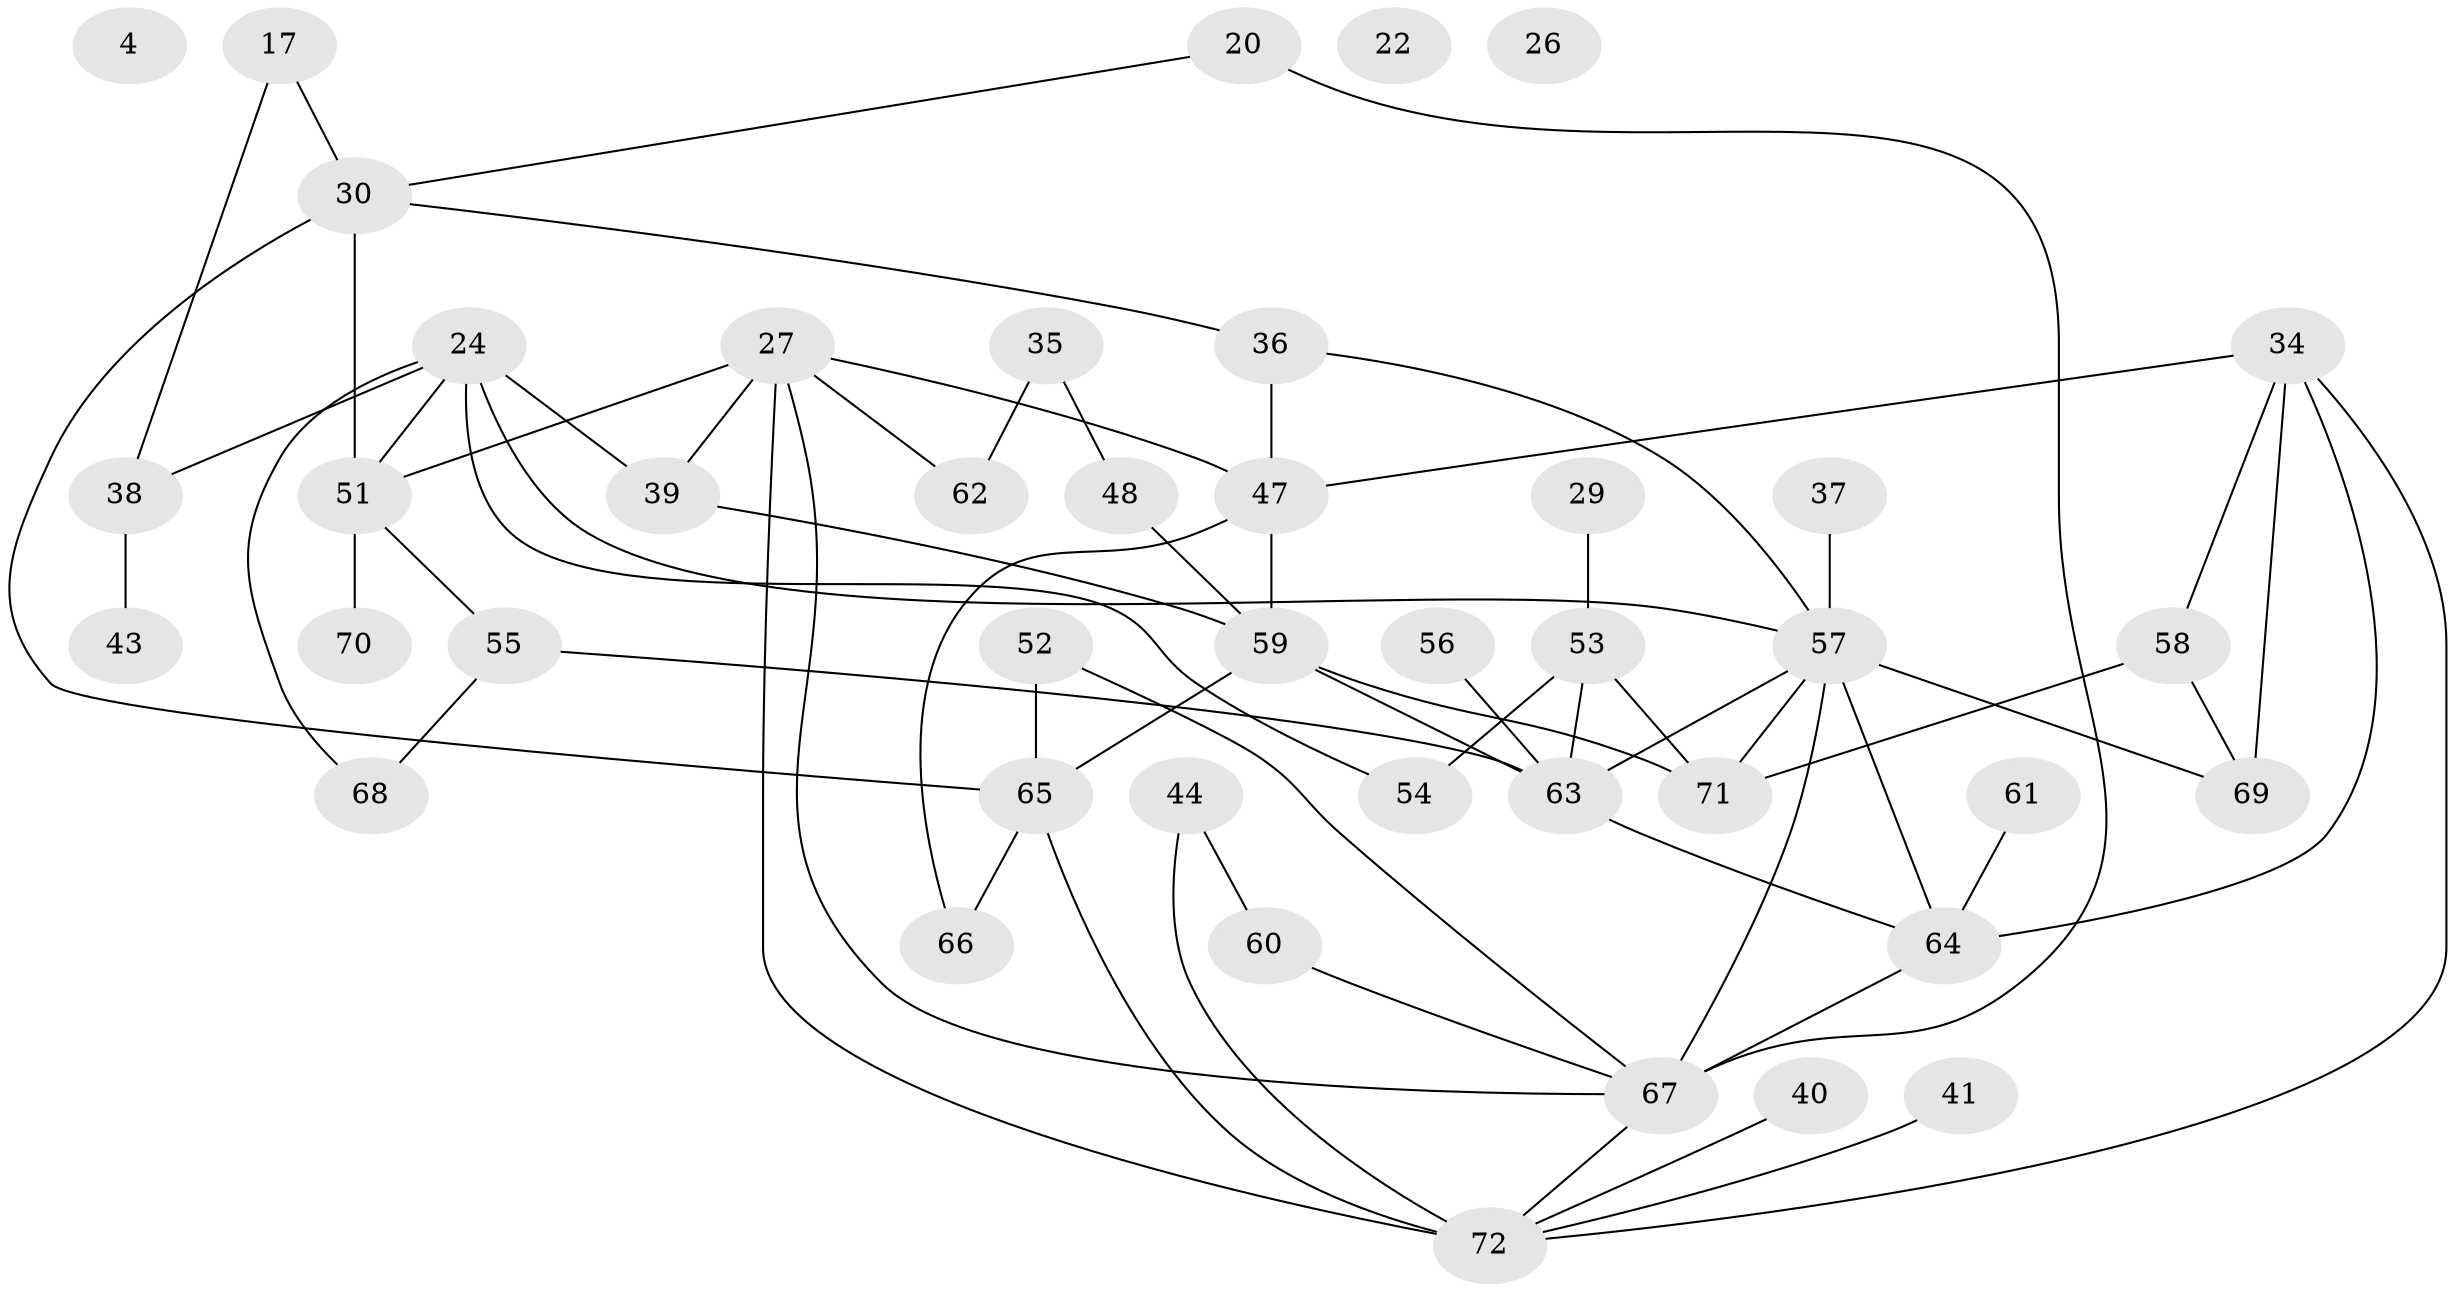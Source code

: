 // original degree distribution, {3: 0.2638888888888889, 2: 0.2777777777777778, 5: 0.06944444444444445, 0: 0.041666666666666664, 4: 0.125, 6: 0.08333333333333333, 1: 0.125, 7: 0.013888888888888888}
// Generated by graph-tools (version 1.1) at 2025/43/03/04/25 21:43:44]
// undirected, 43 vertices, 66 edges
graph export_dot {
graph [start="1"]
  node [color=gray90,style=filled];
  4;
  17;
  20;
  22;
  24 [super="+13"];
  26;
  27 [super="+9"];
  29;
  30 [super="+12"];
  34 [super="+33"];
  35;
  36;
  37;
  38 [super="+28"];
  39;
  40;
  41;
  43;
  44;
  47;
  48;
  51 [super="+3"];
  52;
  53 [super="+19"];
  54;
  55;
  56;
  57 [super="+6+45"];
  58;
  59 [super="+25+31"];
  60;
  61;
  62;
  63 [super="+46"];
  64;
  65 [super="+1+8+23"];
  66;
  67 [super="+5+50"];
  68;
  69 [super="+11+49+15"];
  70;
  71;
  72 [super="+16+21+42"];
  17 -- 30;
  17 -- 38;
  20 -- 30;
  20 -- 67;
  24 -- 39;
  24 -- 54;
  24 -- 68;
  24 -- 51;
  24 -- 38 [weight=2];
  24 -- 57 [weight=2];
  27 -- 39;
  27 -- 62;
  27 -- 51;
  27 -- 47;
  27 -- 72 [weight=2];
  27 -- 67;
  29 -- 53;
  30 -- 36;
  30 -- 51 [weight=2];
  30 -- 65;
  34 -- 47;
  34 -- 64;
  34 -- 69;
  34 -- 72;
  34 -- 58;
  35 -- 48;
  35 -- 62;
  36 -- 47;
  36 -- 57;
  37 -- 57;
  38 -- 43;
  39 -- 59;
  40 -- 72;
  41 -- 72;
  44 -- 60;
  44 -- 72;
  47 -- 59;
  47 -- 66;
  48 -- 59;
  51 -- 55;
  51 -- 70;
  52 -- 65;
  52 -- 67;
  53 -- 54;
  53 -- 71;
  53 -- 63;
  55 -- 68;
  55 -- 63;
  56 -- 63;
  57 -- 64;
  57 -- 67 [weight=3];
  57 -- 69 [weight=3];
  57 -- 71;
  57 -- 63;
  58 -- 71;
  58 -- 69;
  59 -- 65;
  59 -- 71;
  59 -- 63 [weight=2];
  60 -- 67;
  61 -- 64;
  63 -- 64;
  64 -- 67 [weight=2];
  65 -- 66;
  65 -- 72;
  67 -- 72;
}
